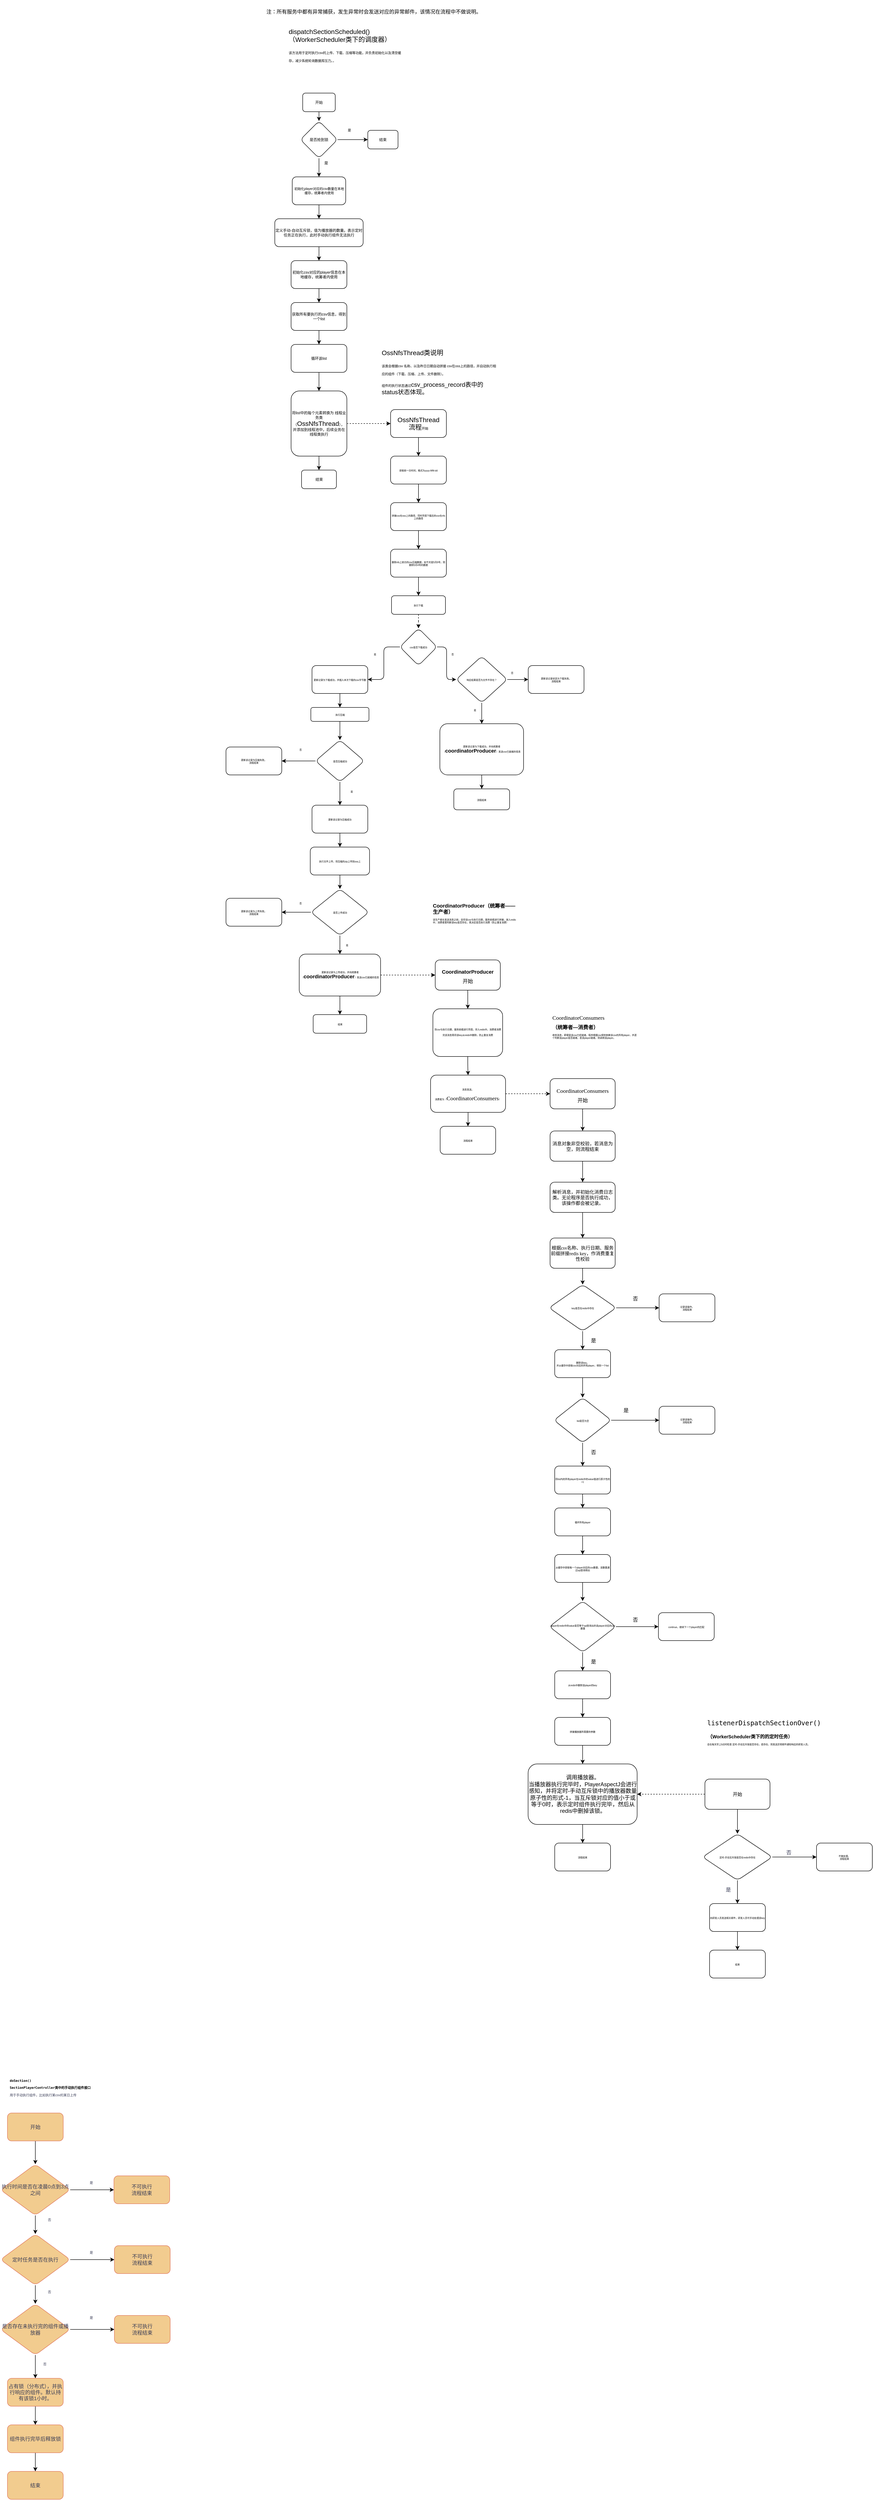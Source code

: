 <mxfile version="16.5.3" type="github">
  <diagram id="C5RBs43oDa-KdzZeNtuy" name="Page-1">
    <mxGraphModel dx="2027" dy="659" grid="1" gridSize="10" guides="1" tooltips="1" connect="1" arrows="1" fold="1" page="1" pageScale="1" pageWidth="827" pageHeight="1169" math="0" shadow="0">
      <root>
        <mxCell id="WIyWlLk6GJQsqaUBKTNV-0" />
        <mxCell id="WIyWlLk6GJQsqaUBKTNV-1" parent="WIyWlLk6GJQsqaUBKTNV-0" />
        <mxCell id="9ICDOCjzjDNLYAUlCZeT-4" value="" style="edgeStyle=orthogonalEdgeStyle;rounded=1;orthogonalLoop=1;jettySize=auto;html=1;fontSize=8;" edge="1" parent="WIyWlLk6GJQsqaUBKTNV-1" source="9ICDOCjzjDNLYAUlCZeT-0" target="9ICDOCjzjDNLYAUlCZeT-3">
          <mxGeometry relative="1" as="geometry" />
        </mxCell>
        <mxCell id="9ICDOCjzjDNLYAUlCZeT-0" value="开始" style="rounded=1;whiteSpace=wrap;html=1;fontSize=8;" vertex="1" parent="WIyWlLk6GJQsqaUBKTNV-1">
          <mxGeometry x="135" y="210" width="70" height="40" as="geometry" />
        </mxCell>
        <mxCell id="9ICDOCjzjDNLYAUlCZeT-9" value="" style="edgeStyle=orthogonalEdgeStyle;rounded=1;orthogonalLoop=1;jettySize=auto;html=1;fontSize=8;" edge="1" parent="WIyWlLk6GJQsqaUBKTNV-1" source="9ICDOCjzjDNLYAUlCZeT-3" target="9ICDOCjzjDNLYAUlCZeT-8">
          <mxGeometry relative="1" as="geometry" />
        </mxCell>
        <mxCell id="9ICDOCjzjDNLYAUlCZeT-17" value="" style="edgeStyle=orthogonalEdgeStyle;rounded=1;orthogonalLoop=1;jettySize=auto;html=1;fontSize=7;" edge="1" parent="WIyWlLk6GJQsqaUBKTNV-1" source="9ICDOCjzjDNLYAUlCZeT-3" target="9ICDOCjzjDNLYAUlCZeT-16">
          <mxGeometry relative="1" as="geometry" />
        </mxCell>
        <mxCell id="9ICDOCjzjDNLYAUlCZeT-3" value="是否抢到锁" style="rhombus;whiteSpace=wrap;html=1;rounded=1;fontSize=8;" vertex="1" parent="WIyWlLk6GJQsqaUBKTNV-1">
          <mxGeometry x="130" y="270" width="80" height="80" as="geometry" />
        </mxCell>
        <mxCell id="9ICDOCjzjDNLYAUlCZeT-12" value="" style="edgeStyle=orthogonalEdgeStyle;rounded=1;orthogonalLoop=1;jettySize=auto;html=1;fontSize=8;" edge="1" parent="WIyWlLk6GJQsqaUBKTNV-1" source="9ICDOCjzjDNLYAUlCZeT-8" target="9ICDOCjzjDNLYAUlCZeT-11">
          <mxGeometry relative="1" as="geometry" />
        </mxCell>
        <mxCell id="9ICDOCjzjDNLYAUlCZeT-8" value="初始化player对应的csv数量在本地缓存，统筹者内使用" style="whiteSpace=wrap;html=1;rounded=1;fontSize=7;" vertex="1" parent="WIyWlLk6GJQsqaUBKTNV-1">
          <mxGeometry x="112.5" y="390" width="115" height="60" as="geometry" />
        </mxCell>
        <mxCell id="9ICDOCjzjDNLYAUlCZeT-10" value="是" style="text;html=1;align=center;verticalAlign=middle;resizable=0;points=[];autosize=1;strokeColor=none;fillColor=none;fontSize=8;rounded=1;" vertex="1" parent="WIyWlLk6GJQsqaUBKTNV-1">
          <mxGeometry x="170" y="350" width="30" height="20" as="geometry" />
        </mxCell>
        <mxCell id="9ICDOCjzjDNLYAUlCZeT-14" value="" style="edgeStyle=orthogonalEdgeStyle;rounded=1;orthogonalLoop=1;jettySize=auto;html=1;fontSize=8;" edge="1" parent="WIyWlLk6GJQsqaUBKTNV-1" source="9ICDOCjzjDNLYAUlCZeT-11" target="9ICDOCjzjDNLYAUlCZeT-13">
          <mxGeometry relative="1" as="geometry" />
        </mxCell>
        <mxCell id="9ICDOCjzjDNLYAUlCZeT-11" value="定义手动-自动互斥锁，值为播放器的数量。表示定时任务正在执行，此时手动执行组件无法执行" style="whiteSpace=wrap;html=1;rounded=1;fontSize=8;" vertex="1" parent="WIyWlLk6GJQsqaUBKTNV-1">
          <mxGeometry x="75" y="480" width="190" height="60" as="geometry" />
        </mxCell>
        <mxCell id="9ICDOCjzjDNLYAUlCZeT-20" value="" style="edgeStyle=orthogonalEdgeStyle;rounded=1;orthogonalLoop=1;jettySize=auto;html=1;fontSize=7;" edge="1" parent="WIyWlLk6GJQsqaUBKTNV-1" source="9ICDOCjzjDNLYAUlCZeT-13" target="9ICDOCjzjDNLYAUlCZeT-19">
          <mxGeometry relative="1" as="geometry" />
        </mxCell>
        <mxCell id="9ICDOCjzjDNLYAUlCZeT-13" value="&lt;span style=&quot;font-size: 8px;&quot;&gt;初始化csv对应的player信息在本地缓存，统筹者内使用&lt;/span&gt;" style="whiteSpace=wrap;html=1;rounded=1;fontSize=8;" vertex="1" parent="WIyWlLk6GJQsqaUBKTNV-1">
          <mxGeometry x="110" y="570" width="120" height="60" as="geometry" />
        </mxCell>
        <mxCell id="9ICDOCjzjDNLYAUlCZeT-16" value="结束" style="whiteSpace=wrap;html=1;fontSize=8;rounded=1;" vertex="1" parent="WIyWlLk6GJQsqaUBKTNV-1">
          <mxGeometry x="275" y="290" width="65" height="40" as="geometry" />
        </mxCell>
        <mxCell id="9ICDOCjzjDNLYAUlCZeT-18" value="是" style="text;html=1;align=center;verticalAlign=middle;resizable=0;points=[];autosize=1;strokeColor=none;fillColor=none;fontSize=7;rounded=1;" vertex="1" parent="WIyWlLk6GJQsqaUBKTNV-1">
          <mxGeometry x="220" y="285" width="30" height="10" as="geometry" />
        </mxCell>
        <mxCell id="9ICDOCjzjDNLYAUlCZeT-23" value="" style="edgeStyle=orthogonalEdgeStyle;rounded=1;orthogonalLoop=1;jettySize=auto;html=1;fontSize=7;" edge="1" parent="WIyWlLk6GJQsqaUBKTNV-1" source="9ICDOCjzjDNLYAUlCZeT-19" target="9ICDOCjzjDNLYAUlCZeT-22">
          <mxGeometry relative="1" as="geometry" />
        </mxCell>
        <mxCell id="9ICDOCjzjDNLYAUlCZeT-19" value="获取所有要执行的csv信息，得到一个list" style="whiteSpace=wrap;html=1;fontSize=8;rounded=1;" vertex="1" parent="WIyWlLk6GJQsqaUBKTNV-1">
          <mxGeometry x="110" y="660" width="120" height="60" as="geometry" />
        </mxCell>
        <mxCell id="9ICDOCjzjDNLYAUlCZeT-29" value="" style="edgeStyle=orthogonalEdgeStyle;rounded=1;orthogonalLoop=1;jettySize=auto;html=1;fontSize=7;" edge="1" parent="WIyWlLk6GJQsqaUBKTNV-1" source="9ICDOCjzjDNLYAUlCZeT-22" target="9ICDOCjzjDNLYAUlCZeT-28">
          <mxGeometry relative="1" as="geometry" />
        </mxCell>
        <mxCell id="9ICDOCjzjDNLYAUlCZeT-22" value="循环该list" style="whiteSpace=wrap;html=1;fontSize=8;rounded=1;" vertex="1" parent="WIyWlLk6GJQsqaUBKTNV-1">
          <mxGeometry x="110" y="750" width="120" height="60" as="geometry" />
        </mxCell>
        <mxCell id="9ICDOCjzjDNLYAUlCZeT-31" value="" style="edgeStyle=orthogonalEdgeStyle;rounded=1;orthogonalLoop=1;jettySize=auto;html=1;fontSize=7;" edge="1" parent="WIyWlLk6GJQsqaUBKTNV-1" source="9ICDOCjzjDNLYAUlCZeT-28" target="9ICDOCjzjDNLYAUlCZeT-30">
          <mxGeometry relative="1" as="geometry" />
        </mxCell>
        <mxCell id="9ICDOCjzjDNLYAUlCZeT-35" style="edgeStyle=orthogonalEdgeStyle;rounded=1;orthogonalLoop=1;jettySize=auto;html=1;exitX=1;exitY=0.5;exitDx=0;exitDy=0;entryX=0;entryY=0.5;entryDx=0;entryDy=0;fontSize=7;dashed=1;" edge="1" parent="WIyWlLk6GJQsqaUBKTNV-1" source="9ICDOCjzjDNLYAUlCZeT-28" target="9ICDOCjzjDNLYAUlCZeT-34">
          <mxGeometry relative="1" as="geometry" />
        </mxCell>
        <mxCell id="9ICDOCjzjDNLYAUlCZeT-28" value="将list中的每个元素转换为 线程业务类（&lt;span style=&quot;background-color: rgb(255 , 255 , 255) ; font-size: 10.5pt&quot;&gt;OssNfsThread&lt;/span&gt;&lt;span&gt;），并添加到线程池中，后续业务在线程类执行&lt;/span&gt;" style="whiteSpace=wrap;html=1;fontSize=8;rounded=1;" vertex="1" parent="WIyWlLk6GJQsqaUBKTNV-1">
          <mxGeometry x="110" y="850" width="120" height="140" as="geometry" />
        </mxCell>
        <mxCell id="9ICDOCjzjDNLYAUlCZeT-30" value="结束" style="whiteSpace=wrap;html=1;fontSize=8;rounded=1;" vertex="1" parent="WIyWlLk6GJQsqaUBKTNV-1">
          <mxGeometry x="132.5" y="1020" width="75" height="40" as="geometry" />
        </mxCell>
        <mxCell id="9ICDOCjzjDNLYAUlCZeT-39" value="" style="edgeStyle=orthogonalEdgeStyle;rounded=1;orthogonalLoop=1;jettySize=auto;html=1;fontSize=13;fontColor=#000000;" edge="1" parent="WIyWlLk6GJQsqaUBKTNV-1" source="9ICDOCjzjDNLYAUlCZeT-34" target="9ICDOCjzjDNLYAUlCZeT-38">
          <mxGeometry relative="1" as="geometry" />
        </mxCell>
        <mxCell id="9ICDOCjzjDNLYAUlCZeT-34" value="&lt;span style=&quot;background-color: rgb(255 , 255 , 255) ; font-size: 10.5pt&quot;&gt;OssNfsThread&lt;br&gt;&lt;/span&gt;&lt;font face=&quot;宋体&quot;&gt;&lt;span style=&quot;font-size: 14px ; background-color: rgb(255 , 255 , 255)&quot;&gt;流程&lt;/span&gt;&lt;/font&gt;开始" style="rounded=1;whiteSpace=wrap;html=1;fontSize=7;" vertex="1" parent="WIyWlLk6GJQsqaUBKTNV-1">
          <mxGeometry x="324" y="890" width="120" height="60" as="geometry" />
        </mxCell>
        <mxCell id="9ICDOCjzjDNLYAUlCZeT-37" value="&lt;span style=&quot;font-size: 14px ; text-align: center ; background-color: rgb(255 , 255 , 255)&quot;&gt;OssNfsThread类说明&lt;/span&gt;&lt;h1&gt;&lt;span style=&quot;font-size: 7px ; font-weight: 400&quot;&gt;该类会根据csv 名称、以及昨日日期自动拼接 csv在oss上的路径，并自动执行相应的组件（下载、压缩、上传、文件删除）。&lt;/span&gt;&lt;/h1&gt;&lt;div&gt;组件的执行状态通过&lt;span style=&quot;background-color: rgb(255 , 255 , 255)&quot;&gt;&lt;font style=&quot;font-size: 13px&quot;&gt;csv_process_record表中的status状态体现。&lt;/font&gt;&lt;/span&gt;&lt;/div&gt;" style="text;html=1;strokeColor=none;fillColor=none;spacing=5;spacingTop=-20;whiteSpace=wrap;overflow=hidden;rounded=1;fontSize=7;" vertex="1" parent="WIyWlLk6GJQsqaUBKTNV-1">
          <mxGeometry x="300" y="770" width="260" height="170" as="geometry" />
        </mxCell>
        <mxCell id="9ICDOCjzjDNLYAUlCZeT-41" value="" style="edgeStyle=orthogonalEdgeStyle;rounded=1;orthogonalLoop=1;jettySize=auto;html=1;dashed=1;fontSize=5;fontColor=#000000;" edge="1" parent="WIyWlLk6GJQsqaUBKTNV-1" source="9ICDOCjzjDNLYAUlCZeT-38" target="9ICDOCjzjDNLYAUlCZeT-40">
          <mxGeometry relative="1" as="geometry" />
        </mxCell>
        <mxCell id="9ICDOCjzjDNLYAUlCZeT-96" value="" style="edgeStyle=orthogonalEdgeStyle;rounded=1;orthogonalLoop=1;jettySize=auto;html=1;fontSize=11;fontColor=#000000;" edge="1" parent="WIyWlLk6GJQsqaUBKTNV-1" source="9ICDOCjzjDNLYAUlCZeT-38" target="9ICDOCjzjDNLYAUlCZeT-40">
          <mxGeometry relative="1" as="geometry" />
        </mxCell>
        <mxCell id="9ICDOCjzjDNLYAUlCZeT-38" value="&lt;span style=&quot;font-size: 5px; background-color: rgb(255, 255, 255);&quot;&gt;获取前一日时间，格式为yyyy-MM-dd&lt;/span&gt;" style="rounded=1;whiteSpace=wrap;html=1;fontSize=5;" vertex="1" parent="WIyWlLk6GJQsqaUBKTNV-1">
          <mxGeometry x="324" y="990" width="120" height="60" as="geometry" />
        </mxCell>
        <mxCell id="9ICDOCjzjDNLYAUlCZeT-43" value="" style="edgeStyle=orthogonalEdgeStyle;rounded=1;orthogonalLoop=1;jettySize=auto;html=1;fontSize=5;fontColor=#000000;" edge="1" parent="WIyWlLk6GJQsqaUBKTNV-1" source="9ICDOCjzjDNLYAUlCZeT-40" target="9ICDOCjzjDNLYAUlCZeT-42">
          <mxGeometry relative="1" as="geometry" />
        </mxCell>
        <mxCell id="9ICDOCjzjDNLYAUlCZeT-40" value="&lt;span style=&quot;background-color: rgb(255 , 255 , 255)&quot;&gt;拼接csv在oss上的路径，同时凭借下载后的csv在nfs上的路径&lt;/span&gt;" style="rounded=1;whiteSpace=wrap;html=1;fontSize=5;" vertex="1" parent="WIyWlLk6GJQsqaUBKTNV-1">
          <mxGeometry x="324" y="1090" width="120" height="60" as="geometry" />
        </mxCell>
        <mxCell id="9ICDOCjzjDNLYAUlCZeT-45" value="" style="edgeStyle=orthogonalEdgeStyle;rounded=1;orthogonalLoop=1;jettySize=auto;html=1;fontSize=5;fontColor=#000000;" edge="1" parent="WIyWlLk6GJQsqaUBKTNV-1" source="9ICDOCjzjDNLYAUlCZeT-42" target="9ICDOCjzjDNLYAUlCZeT-44">
          <mxGeometry relative="1" as="geometry" />
        </mxCell>
        <mxCell id="9ICDOCjzjDNLYAUlCZeT-42" value="&lt;span style=&quot;background-color: rgb(255 , 255 , 255)&quot;&gt;删除nfs上前日的csv压缩数据，如今天是5月6号，则删除5月4号的数据&lt;/span&gt;" style="rounded=1;whiteSpace=wrap;html=1;fontSize=5;" vertex="1" parent="WIyWlLk6GJQsqaUBKTNV-1">
          <mxGeometry x="324" y="1190" width="120" height="60" as="geometry" />
        </mxCell>
        <mxCell id="9ICDOCjzjDNLYAUlCZeT-47" value="" style="edgeStyle=orthogonalEdgeStyle;rounded=1;orthogonalLoop=1;jettySize=auto;html=1;dashed=1;fontSize=5;fontColor=#000000;" edge="1" parent="WIyWlLk6GJQsqaUBKTNV-1" source="9ICDOCjzjDNLYAUlCZeT-44" target="9ICDOCjzjDNLYAUlCZeT-46">
          <mxGeometry relative="1" as="geometry" />
        </mxCell>
        <mxCell id="9ICDOCjzjDNLYAUlCZeT-44" value="&lt;span style=&quot;background-color: rgb(255 , 255 , 255)&quot;&gt;执行下载&lt;/span&gt;" style="rounded=1;whiteSpace=wrap;html=1;fontSize=5;" vertex="1" parent="WIyWlLk6GJQsqaUBKTNV-1">
          <mxGeometry x="326" y="1290" width="116" height="40" as="geometry" />
        </mxCell>
        <mxCell id="9ICDOCjzjDNLYAUlCZeT-55" value="" style="edgeStyle=orthogonalEdgeStyle;rounded=1;orthogonalLoop=1;jettySize=auto;html=1;fontSize=5;fontColor=#000000;" edge="1" parent="WIyWlLk6GJQsqaUBKTNV-1" source="9ICDOCjzjDNLYAUlCZeT-46" target="9ICDOCjzjDNLYAUlCZeT-54">
          <mxGeometry relative="1" as="geometry" />
        </mxCell>
        <mxCell id="9ICDOCjzjDNLYAUlCZeT-69" value="" style="edgeStyle=orthogonalEdgeStyle;rounded=1;orthogonalLoop=1;jettySize=auto;html=1;fontSize=5;fontColor=#000000;" edge="1" parent="WIyWlLk6GJQsqaUBKTNV-1" source="9ICDOCjzjDNLYAUlCZeT-46" target="9ICDOCjzjDNLYAUlCZeT-68">
          <mxGeometry relative="1" as="geometry" />
        </mxCell>
        <mxCell id="9ICDOCjzjDNLYAUlCZeT-46" value="csv是否下载成功" style="rhombus;whiteSpace=wrap;html=1;fontSize=5;rounded=1;" vertex="1" parent="WIyWlLk6GJQsqaUBKTNV-1">
          <mxGeometry x="344" y="1360" width="80" height="80" as="geometry" />
        </mxCell>
        <mxCell id="9ICDOCjzjDNLYAUlCZeT-61" value="" style="edgeStyle=orthogonalEdgeStyle;rounded=1;orthogonalLoop=1;jettySize=auto;html=1;fontSize=5;fontColor=#000000;" edge="1" parent="WIyWlLk6GJQsqaUBKTNV-1" source="9ICDOCjzjDNLYAUlCZeT-54" target="9ICDOCjzjDNLYAUlCZeT-60">
          <mxGeometry relative="1" as="geometry" />
        </mxCell>
        <mxCell id="9ICDOCjzjDNLYAUlCZeT-64" value="" style="edgeStyle=orthogonalEdgeStyle;rounded=1;orthogonalLoop=1;jettySize=auto;html=1;fontSize=5;fontColor=#000000;" edge="1" parent="WIyWlLk6GJQsqaUBKTNV-1" source="9ICDOCjzjDNLYAUlCZeT-54" target="9ICDOCjzjDNLYAUlCZeT-63">
          <mxGeometry relative="1" as="geometry" />
        </mxCell>
        <mxCell id="9ICDOCjzjDNLYAUlCZeT-54" value="响应结果是否为文件不存在？" style="rhombus;whiteSpace=wrap;html=1;fontSize=5;rounded=1;" vertex="1" parent="WIyWlLk6GJQsqaUBKTNV-1">
          <mxGeometry x="465" y="1420" width="110" height="100" as="geometry" />
        </mxCell>
        <mxCell id="9ICDOCjzjDNLYAUlCZeT-56" value="否" style="text;html=1;align=center;verticalAlign=middle;resizable=0;points=[];autosize=1;strokeColor=none;fillColor=none;fontSize=5;fontColor=#000000;rounded=1;" vertex="1" parent="WIyWlLk6GJQsqaUBKTNV-1">
          <mxGeometry x="442" y="1410" width="30" height="10" as="geometry" />
        </mxCell>
        <mxCell id="9ICDOCjzjDNLYAUlCZeT-59" value="否" style="text;html=1;align=center;verticalAlign=middle;resizable=0;points=[];autosize=1;strokeColor=none;fillColor=none;fontSize=5;fontColor=#000000;rounded=1;" vertex="1" parent="WIyWlLk6GJQsqaUBKTNV-1">
          <mxGeometry x="570" y="1450" width="30" height="10" as="geometry" />
        </mxCell>
        <mxCell id="9ICDOCjzjDNLYAUlCZeT-60" value="更新该记录状态为下载失败。&lt;br&gt;流程结束" style="whiteSpace=wrap;html=1;fontSize=5;rounded=1;" vertex="1" parent="WIyWlLk6GJQsqaUBKTNV-1">
          <mxGeometry x="620" y="1440" width="120" height="60" as="geometry" />
        </mxCell>
        <mxCell id="9ICDOCjzjDNLYAUlCZeT-67" value="" style="edgeStyle=orthogonalEdgeStyle;rounded=1;orthogonalLoop=1;jettySize=auto;html=1;fontSize=5;fontColor=#000000;" edge="1" parent="WIyWlLk6GJQsqaUBKTNV-1" source="9ICDOCjzjDNLYAUlCZeT-63" target="9ICDOCjzjDNLYAUlCZeT-66">
          <mxGeometry relative="1" as="geometry" />
        </mxCell>
        <mxCell id="9ICDOCjzjDNLYAUlCZeT-63" value="更新该记录为下载成功，并向统筹者（&lt;span style=&quot;font-weight: bold ; background-color: rgb(255 , 255 , 255)&quot;&gt;&lt;font style=&quot;font-size: 11px&quot;&gt;coordinatorProducer&lt;/font&gt;&lt;/span&gt;）发送csv已就绪的信息" style="whiteSpace=wrap;html=1;fontSize=5;rounded=1;" vertex="1" parent="WIyWlLk6GJQsqaUBKTNV-1">
          <mxGeometry x="430" y="1565" width="180" height="110" as="geometry" />
        </mxCell>
        <mxCell id="9ICDOCjzjDNLYAUlCZeT-65" value="是" style="text;html=1;align=center;verticalAlign=middle;resizable=0;points=[];autosize=1;strokeColor=none;fillColor=none;fontSize=5;fontColor=#000000;rounded=1;" vertex="1" parent="WIyWlLk6GJQsqaUBKTNV-1">
          <mxGeometry x="490" y="1530" width="30" height="10" as="geometry" />
        </mxCell>
        <mxCell id="9ICDOCjzjDNLYAUlCZeT-66" value="流程结束" style="whiteSpace=wrap;html=1;fontSize=5;rounded=1;" vertex="1" parent="WIyWlLk6GJQsqaUBKTNV-1">
          <mxGeometry x="460" y="1705" width="120" height="45" as="geometry" />
        </mxCell>
        <mxCell id="9ICDOCjzjDNLYAUlCZeT-72" value="" style="edgeStyle=orthogonalEdgeStyle;rounded=1;orthogonalLoop=1;jettySize=auto;html=1;fontSize=5;fontColor=#000000;" edge="1" parent="WIyWlLk6GJQsqaUBKTNV-1" source="9ICDOCjzjDNLYAUlCZeT-68" target="9ICDOCjzjDNLYAUlCZeT-71">
          <mxGeometry relative="1" as="geometry" />
        </mxCell>
        <mxCell id="9ICDOCjzjDNLYAUlCZeT-68" value="更新记录为下载成功，并插入本次下载的csv字节数" style="whiteSpace=wrap;html=1;fontSize=5;rounded=1;" vertex="1" parent="WIyWlLk6GJQsqaUBKTNV-1">
          <mxGeometry x="155" y="1440" width="120" height="60" as="geometry" />
        </mxCell>
        <mxCell id="9ICDOCjzjDNLYAUlCZeT-70" value="是" style="text;html=1;align=center;verticalAlign=middle;resizable=0;points=[];autosize=1;strokeColor=none;fillColor=none;fontSize=5;fontColor=#000000;rounded=1;" vertex="1" parent="WIyWlLk6GJQsqaUBKTNV-1">
          <mxGeometry x="275" y="1410" width="30" height="10" as="geometry" />
        </mxCell>
        <mxCell id="9ICDOCjzjDNLYAUlCZeT-74" value="" style="edgeStyle=orthogonalEdgeStyle;rounded=1;orthogonalLoop=1;jettySize=auto;html=1;fontSize=5;fontColor=#000000;" edge="1" parent="WIyWlLk6GJQsqaUBKTNV-1" source="9ICDOCjzjDNLYAUlCZeT-71" target="9ICDOCjzjDNLYAUlCZeT-73">
          <mxGeometry relative="1" as="geometry" />
        </mxCell>
        <mxCell id="9ICDOCjzjDNLYAUlCZeT-71" value="执行压缩" style="whiteSpace=wrap;html=1;fontSize=5;rounded=1;" vertex="1" parent="WIyWlLk6GJQsqaUBKTNV-1">
          <mxGeometry x="152.5" y="1530" width="125" height="30" as="geometry" />
        </mxCell>
        <mxCell id="9ICDOCjzjDNLYAUlCZeT-76" value="" style="edgeStyle=orthogonalEdgeStyle;rounded=1;orthogonalLoop=1;jettySize=auto;html=1;fontSize=5;fontColor=#000000;" edge="1" parent="WIyWlLk6GJQsqaUBKTNV-1" source="9ICDOCjzjDNLYAUlCZeT-73" target="9ICDOCjzjDNLYAUlCZeT-75">
          <mxGeometry relative="1" as="geometry" />
        </mxCell>
        <mxCell id="9ICDOCjzjDNLYAUlCZeT-79" value="" style="edgeStyle=orthogonalEdgeStyle;rounded=1;orthogonalLoop=1;jettySize=auto;html=1;fontSize=5;fontColor=#000000;" edge="1" parent="WIyWlLk6GJQsqaUBKTNV-1" source="9ICDOCjzjDNLYAUlCZeT-73" target="9ICDOCjzjDNLYAUlCZeT-78">
          <mxGeometry relative="1" as="geometry" />
        </mxCell>
        <mxCell id="9ICDOCjzjDNLYAUlCZeT-73" value="是否压缩成功" style="rhombus;whiteSpace=wrap;html=1;fontSize=5;rounded=1;" vertex="1" parent="WIyWlLk6GJQsqaUBKTNV-1">
          <mxGeometry x="162.5" y="1600" width="105" height="90" as="geometry" />
        </mxCell>
        <mxCell id="9ICDOCjzjDNLYAUlCZeT-75" value="更新该记录为压缩失败。&lt;br&gt;流程结束" style="whiteSpace=wrap;html=1;fontSize=5;rounded=1;" vertex="1" parent="WIyWlLk6GJQsqaUBKTNV-1">
          <mxGeometry x="-30" y="1615" width="120" height="60" as="geometry" />
        </mxCell>
        <mxCell id="9ICDOCjzjDNLYAUlCZeT-77" value="否" style="text;html=1;align=center;verticalAlign=middle;resizable=0;points=[];autosize=1;strokeColor=none;fillColor=none;fontSize=5;fontColor=#000000;rounded=1;" vertex="1" parent="WIyWlLk6GJQsqaUBKTNV-1">
          <mxGeometry x="115" y="1615" width="30" height="10" as="geometry" />
        </mxCell>
        <mxCell id="9ICDOCjzjDNLYAUlCZeT-82" value="" style="edgeStyle=orthogonalEdgeStyle;rounded=1;orthogonalLoop=1;jettySize=auto;html=1;fontSize=5;fontColor=#000000;" edge="1" parent="WIyWlLk6GJQsqaUBKTNV-1" source="9ICDOCjzjDNLYAUlCZeT-78" target="9ICDOCjzjDNLYAUlCZeT-81">
          <mxGeometry relative="1" as="geometry" />
        </mxCell>
        <mxCell id="9ICDOCjzjDNLYAUlCZeT-78" value="更新该记录为压缩成功" style="whiteSpace=wrap;html=1;fontSize=5;rounded=1;" vertex="1" parent="WIyWlLk6GJQsqaUBKTNV-1">
          <mxGeometry x="155" y="1740" width="120" height="60" as="geometry" />
        </mxCell>
        <mxCell id="9ICDOCjzjDNLYAUlCZeT-80" value="是" style="text;html=1;align=center;verticalAlign=middle;resizable=0;points=[];autosize=1;strokeColor=none;fillColor=none;fontSize=5;fontColor=#000000;rounded=1;" vertex="1" parent="WIyWlLk6GJQsqaUBKTNV-1">
          <mxGeometry x="225" y="1705" width="30" height="10" as="geometry" />
        </mxCell>
        <mxCell id="9ICDOCjzjDNLYAUlCZeT-84" value="" style="edgeStyle=orthogonalEdgeStyle;rounded=1;orthogonalLoop=1;jettySize=auto;html=1;fontSize=5;fontColor=#000000;" edge="1" parent="WIyWlLk6GJQsqaUBKTNV-1" source="9ICDOCjzjDNLYAUlCZeT-81" target="9ICDOCjzjDNLYAUlCZeT-83">
          <mxGeometry relative="1" as="geometry" />
        </mxCell>
        <mxCell id="9ICDOCjzjDNLYAUlCZeT-81" value="执行文件上传，将压缩的zip上传到oss上" style="whiteSpace=wrap;html=1;fontSize=5;rounded=1;" vertex="1" parent="WIyWlLk6GJQsqaUBKTNV-1">
          <mxGeometry x="151.25" y="1830" width="127.5" height="60" as="geometry" />
        </mxCell>
        <mxCell id="9ICDOCjzjDNLYAUlCZeT-86" value="" style="edgeStyle=orthogonalEdgeStyle;rounded=1;orthogonalLoop=1;jettySize=auto;html=1;fontSize=5;fontColor=#000000;" edge="1" parent="WIyWlLk6GJQsqaUBKTNV-1" source="9ICDOCjzjDNLYAUlCZeT-83" target="9ICDOCjzjDNLYAUlCZeT-85">
          <mxGeometry relative="1" as="geometry" />
        </mxCell>
        <mxCell id="9ICDOCjzjDNLYAUlCZeT-89" value="" style="edgeStyle=orthogonalEdgeStyle;rounded=1;orthogonalLoop=1;jettySize=auto;html=1;fontSize=5;fontColor=#000000;" edge="1" parent="WIyWlLk6GJQsqaUBKTNV-1" source="9ICDOCjzjDNLYAUlCZeT-83" target="9ICDOCjzjDNLYAUlCZeT-88">
          <mxGeometry relative="1" as="geometry" />
        </mxCell>
        <mxCell id="9ICDOCjzjDNLYAUlCZeT-83" value="是否上传成功" style="rhombus;whiteSpace=wrap;html=1;fontSize=5;rounded=1;" vertex="1" parent="WIyWlLk6GJQsqaUBKTNV-1">
          <mxGeometry x="152.5" y="1920" width="125" height="100" as="geometry" />
        </mxCell>
        <mxCell id="9ICDOCjzjDNLYAUlCZeT-85" value="更新该记录为上传失败。&lt;br&gt;流程结束" style="whiteSpace=wrap;html=1;fontSize=5;rounded=1;" vertex="1" parent="WIyWlLk6GJQsqaUBKTNV-1">
          <mxGeometry x="-30" y="1940" width="120" height="60" as="geometry" />
        </mxCell>
        <mxCell id="9ICDOCjzjDNLYAUlCZeT-87" value="否&lt;br&gt;" style="text;html=1;align=center;verticalAlign=middle;resizable=0;points=[];autosize=1;strokeColor=none;fillColor=none;fontSize=5;fontColor=#000000;rounded=1;" vertex="1" parent="WIyWlLk6GJQsqaUBKTNV-1">
          <mxGeometry x="115" y="1945" width="30" height="10" as="geometry" />
        </mxCell>
        <mxCell id="9ICDOCjzjDNLYAUlCZeT-92" value="" style="edgeStyle=orthogonalEdgeStyle;rounded=1;orthogonalLoop=1;jettySize=auto;html=1;fontSize=5;fontColor=#000000;" edge="1" parent="WIyWlLk6GJQsqaUBKTNV-1" source="9ICDOCjzjDNLYAUlCZeT-88" target="9ICDOCjzjDNLYAUlCZeT-91">
          <mxGeometry relative="1" as="geometry" />
        </mxCell>
        <mxCell id="9ICDOCjzjDNLYAUlCZeT-95" style="edgeStyle=orthogonalEdgeStyle;rounded=1;orthogonalLoop=1;jettySize=auto;html=1;exitX=1;exitY=0.5;exitDx=0;exitDy=0;dashed=1;fontSize=11;fontColor=#000000;" edge="1" parent="WIyWlLk6GJQsqaUBKTNV-1" source="9ICDOCjzjDNLYAUlCZeT-88" target="9ICDOCjzjDNLYAUlCZeT-93">
          <mxGeometry relative="1" as="geometry" />
        </mxCell>
        <mxCell id="9ICDOCjzjDNLYAUlCZeT-88" value="更新该记录为上传成功，并向统筹者（&lt;span style=&quot;font-weight: bold ; background-color: rgb(255 , 255 , 255)&quot;&gt;&lt;font style=&quot;font-size: 11px&quot;&gt;coordinatorProducer&lt;/font&gt;&lt;/span&gt;&lt;span&gt;）发送csv已就绪的信息&lt;/span&gt;" style="whiteSpace=wrap;html=1;fontSize=5;rounded=1;" vertex="1" parent="WIyWlLk6GJQsqaUBKTNV-1">
          <mxGeometry x="127.5" y="2060" width="175" height="90" as="geometry" />
        </mxCell>
        <mxCell id="9ICDOCjzjDNLYAUlCZeT-90" value="是" style="text;html=1;align=center;verticalAlign=middle;resizable=0;points=[];autosize=1;strokeColor=none;fillColor=none;fontSize=5;fontColor=#000000;rounded=1;" vertex="1" parent="WIyWlLk6GJQsqaUBKTNV-1">
          <mxGeometry x="215" y="2035" width="30" height="10" as="geometry" />
        </mxCell>
        <mxCell id="9ICDOCjzjDNLYAUlCZeT-91" value="结束" style="whiteSpace=wrap;html=1;fontSize=5;rounded=1;" vertex="1" parent="WIyWlLk6GJQsqaUBKTNV-1">
          <mxGeometry x="157.5" y="2190" width="115" height="40" as="geometry" />
        </mxCell>
        <mxCell id="9ICDOCjzjDNLYAUlCZeT-98" value="" style="edgeStyle=orthogonalEdgeStyle;rounded=1;orthogonalLoop=1;jettySize=auto;html=1;fontSize=11;fontColor=#000000;" edge="1" parent="WIyWlLk6GJQsqaUBKTNV-1" source="9ICDOCjzjDNLYAUlCZeT-93" target="9ICDOCjzjDNLYAUlCZeT-97">
          <mxGeometry relative="1" as="geometry" />
        </mxCell>
        <mxCell id="9ICDOCjzjDNLYAUlCZeT-93" value="&lt;h1 style=&quot;text-align: left&quot;&gt;&lt;span style=&quot;font-size: 5px ; text-align: center ; background-color: rgb(255 , 255 , 255)&quot;&gt;&lt;font style=&quot;font-size: 11px&quot;&gt;CoordinatorProducer&lt;/font&gt;&lt;/span&gt;&lt;/h1&gt;&lt;div&gt;&lt;span style=&quot;font-size: 5px ; text-align: center ; background-color: rgb(255 , 255 , 255)&quot;&gt;&lt;font style=&quot;font-size: 11px&quot;&gt;开始&lt;/font&gt;&lt;/span&gt;&lt;/div&gt;" style="rounded=1;whiteSpace=wrap;html=1;fontSize=5;fontColor=#000000;" vertex="1" parent="WIyWlLk6GJQsqaUBKTNV-1">
          <mxGeometry x="420" y="2072.5" width="140" height="65" as="geometry" />
        </mxCell>
        <mxCell id="9ICDOCjzjDNLYAUlCZeT-94" value="&lt;h1&gt;&lt;span style=&quot;font-size: 5px ; text-align: center ; background-color: rgb(255 , 255 , 255)&quot;&gt;&lt;font style=&quot;font-size: 11px&quot;&gt;CoordinatorProducer（统筹者——生产者）&lt;/font&gt;&lt;/span&gt;&lt;br&gt;&lt;/h1&gt;&lt;p&gt;该生产者在发送消息之前，会将该csv与执行日期，服务前缀进行拼接，放入redis中，消费者需判断该key是否存在，再决定是否执行消费（防止重复消费）&lt;/p&gt;" style="text;html=1;strokeColor=none;fillColor=none;spacing=5;spacingTop=-20;whiteSpace=wrap;overflow=hidden;rounded=1;fontSize=5;fontColor=#000000;" vertex="1" parent="WIyWlLk6GJQsqaUBKTNV-1">
          <mxGeometry x="410" y="1952.5" width="190" height="120" as="geometry" />
        </mxCell>
        <mxCell id="9ICDOCjzjDNLYAUlCZeT-100" value="" style="edgeStyle=orthogonalEdgeStyle;rounded=1;orthogonalLoop=1;jettySize=auto;html=1;fontSize=11;fontColor=#000000;" edge="1" parent="WIyWlLk6GJQsqaUBKTNV-1" source="9ICDOCjzjDNLYAUlCZeT-97" target="9ICDOCjzjDNLYAUlCZeT-99">
          <mxGeometry relative="1" as="geometry" />
        </mxCell>
        <mxCell id="9ICDOCjzjDNLYAUlCZeT-97" value="&lt;h1 style=&quot;text-align: center&quot;&gt;&lt;span style=&quot;font-size: 5px ; font-weight: 400&quot;&gt;将csv与执行日期、服务前缀进行凭借，存入redis中。消费者消费完该消息再将该key从reids中删除，防止重复消费&lt;/span&gt;&lt;/h1&gt;&lt;div&gt;&lt;span style=&quot;font-size: 5px ; font-weight: 400&quot;&gt;&lt;br&gt;&lt;/span&gt;&lt;/div&gt;" style="rounded=1;whiteSpace=wrap;html=1;fontSize=5;fontColor=#000000;fontStyle=0" vertex="1" parent="WIyWlLk6GJQsqaUBKTNV-1">
          <mxGeometry x="415" y="2177.5" width="150" height="102.5" as="geometry" />
        </mxCell>
        <mxCell id="9ICDOCjzjDNLYAUlCZeT-102" value="" style="edgeStyle=orthogonalEdgeStyle;rounded=1;orthogonalLoop=1;jettySize=auto;html=1;fontSize=11;fontColor=#000000;" edge="1" parent="WIyWlLk6GJQsqaUBKTNV-1" source="9ICDOCjzjDNLYAUlCZeT-99" target="9ICDOCjzjDNLYAUlCZeT-101">
          <mxGeometry relative="1" as="geometry" />
        </mxCell>
        <mxCell id="9ICDOCjzjDNLYAUlCZeT-105" style="edgeStyle=orthogonalEdgeStyle;rounded=1;orthogonalLoop=1;jettySize=auto;html=1;exitX=1;exitY=0.5;exitDx=0;exitDy=0;fontSize=11;fontColor=#000000;dashed=1;" edge="1" parent="WIyWlLk6GJQsqaUBKTNV-1" source="9ICDOCjzjDNLYAUlCZeT-99" target="9ICDOCjzjDNLYAUlCZeT-103">
          <mxGeometry relative="1" as="geometry" />
        </mxCell>
        <mxCell id="9ICDOCjzjDNLYAUlCZeT-99" value="&lt;h1 style=&quot;text-align: center&quot;&gt;&lt;span style=&quot;font-size: 5px ; font-weight: 400&quot;&gt;消息发送。&lt;/span&gt;&lt;/h1&gt;&lt;div&gt;&lt;span style=&quot;font-size: 5px ; font-weight: 400&quot;&gt;消费者为（&lt;/span&gt;&lt;span style=&quot;background-color: rgb(255 , 255 , 255) ; font-family: &amp;#34;microsoft yahei ui&amp;#34; ; font-size: 9pt&quot;&gt;CoordinatorConsumers&lt;/span&gt;&lt;span&gt;）&lt;/span&gt;&lt;/div&gt;&lt;div&gt;&lt;span style=&quot;font-size: 5px ; font-weight: 400&quot;&gt;&lt;br&gt;&lt;/span&gt;&lt;/div&gt;" style="rounded=1;whiteSpace=wrap;html=1;fontSize=5;fontColor=#000000;fontStyle=0" vertex="1" parent="WIyWlLk6GJQsqaUBKTNV-1">
          <mxGeometry x="410" y="2320" width="161.25" height="80" as="geometry" />
        </mxCell>
        <mxCell id="9ICDOCjzjDNLYAUlCZeT-101" value="流程结束" style="whiteSpace=wrap;html=1;fontSize=5;fontColor=#000000;rounded=1;fontStyle=0;" vertex="1" parent="WIyWlLk6GJQsqaUBKTNV-1">
          <mxGeometry x="430.63" y="2430" width="119.38" height="60" as="geometry" />
        </mxCell>
        <mxCell id="9ICDOCjzjDNLYAUlCZeT-108" value="" style="edgeStyle=orthogonalEdgeStyle;rounded=1;orthogonalLoop=1;jettySize=auto;html=1;fontSize=11;fontColor=#000000;" edge="1" parent="WIyWlLk6GJQsqaUBKTNV-1" source="9ICDOCjzjDNLYAUlCZeT-103" target="9ICDOCjzjDNLYAUlCZeT-107">
          <mxGeometry relative="1" as="geometry" />
        </mxCell>
        <mxCell id="9ICDOCjzjDNLYAUlCZeT-103" value="&lt;h1 style=&quot;text-align: left&quot;&gt;&lt;span style=&quot;font-family: &amp;#34;microsoft yahei ui&amp;#34; ; font-size: 12px ; font-weight: 400 ; text-align: center ; background-color: rgb(255 , 255 , 255)&quot;&gt;CoordinatorConsumers&lt;/span&gt;&lt;br&gt;&lt;/h1&gt;&lt;div&gt;&lt;span style=&quot;font-size: 5px ; text-align: center ; background-color: rgb(255 , 255 , 255)&quot;&gt;&lt;font style=&quot;font-size: 11px&quot;&gt;开始&lt;/font&gt;&lt;/span&gt;&lt;/div&gt;" style="rounded=1;whiteSpace=wrap;html=1;fontSize=5;fontColor=#000000;" vertex="1" parent="WIyWlLk6GJQsqaUBKTNV-1">
          <mxGeometry x="667" y="2327.5" width="140" height="65" as="geometry" />
        </mxCell>
        <mxCell id="9ICDOCjzjDNLYAUlCZeT-104" value="&lt;span style=&quot;font-family: &amp;#34;microsoft yahei ui&amp;#34; ; font-size: 12px ; text-align: center ; background-color: rgb(255 , 255 , 255)&quot;&gt;CoordinatorConsumers&lt;/span&gt;&lt;h1&gt;&lt;span style=&quot;font-size: 5px ; text-align: center ; background-color: rgb(255 , 255 , 255)&quot;&gt;&lt;font style=&quot;font-size: 11px&quot;&gt;（统筹者—消费者）&lt;/font&gt;&lt;/span&gt;&lt;br&gt;&lt;/h1&gt;&lt;p&gt;收到消息，即便是该csv已经就绪，程序根据csv得到依赖该csv的所有player，并逐个判断该player是否就绪，若该player就绪，则调用该player。&lt;/p&gt;" style="text;html=1;strokeColor=none;fillColor=none;spacing=5;spacingTop=-20;whiteSpace=wrap;overflow=hidden;rounded=1;fontSize=5;fontColor=#000000;" vertex="1" parent="WIyWlLk6GJQsqaUBKTNV-1">
          <mxGeometry x="667" y="2200" width="190" height="120" as="geometry" />
        </mxCell>
        <mxCell id="9ICDOCjzjDNLYAUlCZeT-106" value="注：所有服务中都有异常捕获，发生异常时会发送对应的异常邮件，该情况在流程中不做说明。" style="text;html=1;strokeColor=none;fillColor=none;align=center;verticalAlign=middle;whiteSpace=wrap;rounded=1;fontSize=11;fontColor=#000000;" vertex="1" parent="WIyWlLk6GJQsqaUBKTNV-1">
          <mxGeometry x="37.5" y="10" width="500" height="50" as="geometry" />
        </mxCell>
        <mxCell id="9ICDOCjzjDNLYAUlCZeT-110" value="" style="edgeStyle=orthogonalEdgeStyle;rounded=1;orthogonalLoop=1;jettySize=auto;html=1;fontSize=11;fontColor=#000000;" edge="1" parent="WIyWlLk6GJQsqaUBKTNV-1" source="9ICDOCjzjDNLYAUlCZeT-107" target="9ICDOCjzjDNLYAUlCZeT-109">
          <mxGeometry relative="1" as="geometry" />
        </mxCell>
        <mxCell id="9ICDOCjzjDNLYAUlCZeT-107" value="&lt;h1 style=&quot;text-align: center&quot;&gt;&lt;font face=&quot;microsoft yahei ui&quot;&gt;&lt;span style=&quot;font-weight: 400 ; background-color: rgb(255 , 255 , 255)&quot;&gt;消息对象非空校验，若消息为空，则流程结束&lt;/span&gt;&lt;/font&gt;&lt;/h1&gt;" style="rounded=1;whiteSpace=wrap;html=1;fontSize=5;fontColor=#000000;" vertex="1" parent="WIyWlLk6GJQsqaUBKTNV-1">
          <mxGeometry x="667" y="2440" width="140" height="65" as="geometry" />
        </mxCell>
        <mxCell id="9ICDOCjzjDNLYAUlCZeT-114" value="" style="edgeStyle=orthogonalEdgeStyle;rounded=1;orthogonalLoop=1;jettySize=auto;html=1;fontSize=11;fontColor=#000000;" edge="1" parent="WIyWlLk6GJQsqaUBKTNV-1" source="9ICDOCjzjDNLYAUlCZeT-109" target="9ICDOCjzjDNLYAUlCZeT-113">
          <mxGeometry relative="1" as="geometry" />
        </mxCell>
        <mxCell id="9ICDOCjzjDNLYAUlCZeT-109" value="&lt;h1 style=&quot;text-align: center&quot;&gt;&lt;font face=&quot;microsoft yahei ui&quot;&gt;&lt;span style=&quot;font-weight: 400 ; background-color: rgb(255 , 255 , 255)&quot;&gt;解析消息，并初始化消费日志类。无论程序是否执行成功，该操作都会被记录。&lt;/span&gt;&lt;/font&gt;&lt;/h1&gt;" style="rounded=1;whiteSpace=wrap;html=1;fontSize=5;fontColor=#000000;" vertex="1" parent="WIyWlLk6GJQsqaUBKTNV-1">
          <mxGeometry x="667" y="2550" width="140" height="65" as="geometry" />
        </mxCell>
        <mxCell id="9ICDOCjzjDNLYAUlCZeT-116" value="" style="edgeStyle=orthogonalEdgeStyle;rounded=1;orthogonalLoop=1;jettySize=auto;html=1;fontSize=11;fontColor=#000000;" edge="1" parent="WIyWlLk6GJQsqaUBKTNV-1" source="9ICDOCjzjDNLYAUlCZeT-113" target="9ICDOCjzjDNLYAUlCZeT-115">
          <mxGeometry relative="1" as="geometry" />
        </mxCell>
        <mxCell id="9ICDOCjzjDNLYAUlCZeT-113" value="&lt;h1 style=&quot;text-align: center&quot;&gt;&lt;font face=&quot;microsoft yahei ui&quot;&gt;&lt;span style=&quot;font-weight: 400 ; background-color: rgb(255 , 255 , 255)&quot;&gt;根据csv名称、执行日期、服务前缀拼接redis key，作消费重复性校验&lt;/span&gt;&lt;/font&gt;&lt;/h1&gt;" style="rounded=1;whiteSpace=wrap;html=1;fontSize=5;fontColor=#000000;" vertex="1" parent="WIyWlLk6GJQsqaUBKTNV-1">
          <mxGeometry x="667" y="2670" width="140" height="65" as="geometry" />
        </mxCell>
        <mxCell id="9ICDOCjzjDNLYAUlCZeT-118" value="" style="edgeStyle=orthogonalEdgeStyle;rounded=1;orthogonalLoop=1;jettySize=auto;html=1;fontSize=11;fontColor=#000000;" edge="1" parent="WIyWlLk6GJQsqaUBKTNV-1" source="9ICDOCjzjDNLYAUlCZeT-115" target="9ICDOCjzjDNLYAUlCZeT-117">
          <mxGeometry relative="1" as="geometry" />
        </mxCell>
        <mxCell id="9ICDOCjzjDNLYAUlCZeT-121" value="" style="edgeStyle=orthogonalEdgeStyle;rounded=1;orthogonalLoop=1;jettySize=auto;html=1;fontSize=11;fontColor=#000000;" edge="1" parent="WIyWlLk6GJQsqaUBKTNV-1" source="9ICDOCjzjDNLYAUlCZeT-115" target="9ICDOCjzjDNLYAUlCZeT-120">
          <mxGeometry relative="1" as="geometry" />
        </mxCell>
        <mxCell id="9ICDOCjzjDNLYAUlCZeT-115" value="key是否在redis中存在" style="rhombus;whiteSpace=wrap;html=1;fontSize=5;fontColor=#000000;rounded=1;" vertex="1" parent="WIyWlLk6GJQsqaUBKTNV-1">
          <mxGeometry x="664.75" y="2770" width="144.5" height="100" as="geometry" />
        </mxCell>
        <mxCell id="9ICDOCjzjDNLYAUlCZeT-117" value="记录该操作。&lt;br&gt;流程结束" style="whiteSpace=wrap;html=1;fontSize=5;fontColor=#000000;rounded=1;" vertex="1" parent="WIyWlLk6GJQsqaUBKTNV-1">
          <mxGeometry x="901.5" y="2790" width="120" height="60" as="geometry" />
        </mxCell>
        <mxCell id="9ICDOCjzjDNLYAUlCZeT-119" value="否" style="text;html=1;align=center;verticalAlign=middle;resizable=0;points=[];autosize=1;strokeColor=none;fillColor=none;fontSize=11;fontColor=#000000;rounded=1;" vertex="1" parent="WIyWlLk6GJQsqaUBKTNV-1">
          <mxGeometry x="835" y="2790" width="30" height="20" as="geometry" />
        </mxCell>
        <mxCell id="9ICDOCjzjDNLYAUlCZeT-124" value="" style="edgeStyle=orthogonalEdgeStyle;rounded=1;orthogonalLoop=1;jettySize=auto;html=1;fontSize=11;fontColor=#000000;" edge="1" parent="WIyWlLk6GJQsqaUBKTNV-1" source="9ICDOCjzjDNLYAUlCZeT-120" target="9ICDOCjzjDNLYAUlCZeT-123">
          <mxGeometry relative="1" as="geometry" />
        </mxCell>
        <mxCell id="9ICDOCjzjDNLYAUlCZeT-120" value="删除该key。&lt;br&gt;并从缓存中获取csv对应的所有player，得到一个list" style="whiteSpace=wrap;html=1;fontSize=5;fontColor=#000000;rounded=1;" vertex="1" parent="WIyWlLk6GJQsqaUBKTNV-1">
          <mxGeometry x="677" y="2910" width="120" height="60" as="geometry" />
        </mxCell>
        <mxCell id="9ICDOCjzjDNLYAUlCZeT-122" value="是" style="text;html=1;align=center;verticalAlign=middle;resizable=0;points=[];autosize=1;strokeColor=none;fillColor=none;fontSize=11;fontColor=#000000;rounded=1;" vertex="1" parent="WIyWlLk6GJQsqaUBKTNV-1">
          <mxGeometry x="745" y="2880" width="30" height="20" as="geometry" />
        </mxCell>
        <mxCell id="9ICDOCjzjDNLYAUlCZeT-126" value="" style="edgeStyle=orthogonalEdgeStyle;rounded=1;orthogonalLoop=1;jettySize=auto;html=1;fontSize=11;fontColor=#000000;" edge="1" parent="WIyWlLk6GJQsqaUBKTNV-1" source="9ICDOCjzjDNLYAUlCZeT-123" target="9ICDOCjzjDNLYAUlCZeT-125">
          <mxGeometry relative="1" as="geometry" />
        </mxCell>
        <mxCell id="9ICDOCjzjDNLYAUlCZeT-129" value="" style="edgeStyle=orthogonalEdgeStyle;rounded=1;orthogonalLoop=1;jettySize=auto;html=1;fontSize=11;fontColor=#000000;" edge="1" parent="WIyWlLk6GJQsqaUBKTNV-1" source="9ICDOCjzjDNLYAUlCZeT-123" target="9ICDOCjzjDNLYAUlCZeT-128">
          <mxGeometry relative="1" as="geometry" />
        </mxCell>
        <mxCell id="9ICDOCjzjDNLYAUlCZeT-123" value="list是否为空" style="rhombus;whiteSpace=wrap;html=1;fontSize=5;fontColor=#000000;rounded=1;" vertex="1" parent="WIyWlLk6GJQsqaUBKTNV-1">
          <mxGeometry x="675.5" y="3013" width="123" height="97" as="geometry" />
        </mxCell>
        <mxCell id="9ICDOCjzjDNLYAUlCZeT-125" value="记录该操作。&lt;br&gt;流程结束" style="whiteSpace=wrap;html=1;fontSize=5;fontColor=#000000;rounded=1;" vertex="1" parent="WIyWlLk6GJQsqaUBKTNV-1">
          <mxGeometry x="901.5" y="3031.5" width="120" height="60" as="geometry" />
        </mxCell>
        <mxCell id="9ICDOCjzjDNLYAUlCZeT-127" value="是" style="text;html=1;align=center;verticalAlign=middle;resizable=0;points=[];autosize=1;strokeColor=none;fillColor=none;fontSize=11;fontColor=#000000;rounded=1;" vertex="1" parent="WIyWlLk6GJQsqaUBKTNV-1">
          <mxGeometry x="815" y="3030" width="30" height="20" as="geometry" />
        </mxCell>
        <mxCell id="9ICDOCjzjDNLYAUlCZeT-132" value="" style="edgeStyle=orthogonalEdgeStyle;rounded=1;orthogonalLoop=1;jettySize=auto;html=1;fontSize=11;fontColor=#000000;" edge="1" parent="WIyWlLk6GJQsqaUBKTNV-1" source="9ICDOCjzjDNLYAUlCZeT-128" target="9ICDOCjzjDNLYAUlCZeT-131">
          <mxGeometry relative="1" as="geometry" />
        </mxCell>
        <mxCell id="9ICDOCjzjDNLYAUlCZeT-128" value="将list内的所有player在redis中的value值进行原子性的+1" style="whiteSpace=wrap;html=1;fontSize=5;fontColor=#000000;rounded=1;" vertex="1" parent="WIyWlLk6GJQsqaUBKTNV-1">
          <mxGeometry x="677" y="3160" width="120" height="60" as="geometry" />
        </mxCell>
        <mxCell id="9ICDOCjzjDNLYAUlCZeT-130" value="否" style="text;html=1;align=center;verticalAlign=middle;resizable=0;points=[];autosize=1;strokeColor=none;fillColor=none;fontSize=11;fontColor=#000000;rounded=1;" vertex="1" parent="WIyWlLk6GJQsqaUBKTNV-1">
          <mxGeometry x="745" y="3120" width="30" height="20" as="geometry" />
        </mxCell>
        <mxCell id="9ICDOCjzjDNLYAUlCZeT-136" value="" style="edgeStyle=orthogonalEdgeStyle;rounded=1;orthogonalLoop=1;jettySize=auto;html=1;fontSize=11;fontColor=#000000;" edge="1" parent="WIyWlLk6GJQsqaUBKTNV-1" source="9ICDOCjzjDNLYAUlCZeT-131" target="9ICDOCjzjDNLYAUlCZeT-135">
          <mxGeometry relative="1" as="geometry" />
        </mxCell>
        <mxCell id="9ICDOCjzjDNLYAUlCZeT-131" value="循环所有player" style="whiteSpace=wrap;html=1;fontSize=5;fontColor=#000000;rounded=1;" vertex="1" parent="WIyWlLk6GJQsqaUBKTNV-1">
          <mxGeometry x="677" y="3250" width="120" height="60" as="geometry" />
        </mxCell>
        <mxCell id="9ICDOCjzjDNLYAUlCZeT-138" value="" style="edgeStyle=orthogonalEdgeStyle;rounded=1;orthogonalLoop=1;jettySize=auto;html=1;fontSize=11;fontColor=#000000;" edge="1" parent="WIyWlLk6GJQsqaUBKTNV-1" source="9ICDOCjzjDNLYAUlCZeT-135" target="9ICDOCjzjDNLYAUlCZeT-137">
          <mxGeometry relative="1" as="geometry" />
        </mxCell>
        <mxCell id="9ICDOCjzjDNLYAUlCZeT-135" value="从缓存中获取每一个player对应的csv数量，该数量通过sql查询得出" style="whiteSpace=wrap;html=1;fontSize=5;fontColor=#000000;rounded=1;" vertex="1" parent="WIyWlLk6GJQsqaUBKTNV-1">
          <mxGeometry x="677" y="3350" width="120" height="60" as="geometry" />
        </mxCell>
        <mxCell id="9ICDOCjzjDNLYAUlCZeT-140" value="" style="edgeStyle=orthogonalEdgeStyle;rounded=1;orthogonalLoop=1;jettySize=auto;html=1;fontSize=11;fontColor=#000000;" edge="1" parent="WIyWlLk6GJQsqaUBKTNV-1" source="9ICDOCjzjDNLYAUlCZeT-137" target="9ICDOCjzjDNLYAUlCZeT-139">
          <mxGeometry relative="1" as="geometry" />
        </mxCell>
        <mxCell id="9ICDOCjzjDNLYAUlCZeT-143" value="" style="edgeStyle=orthogonalEdgeStyle;rounded=1;orthogonalLoop=1;jettySize=auto;html=1;fontSize=11;fontColor=#000000;" edge="1" parent="WIyWlLk6GJQsqaUBKTNV-1" source="9ICDOCjzjDNLYAUlCZeT-137" target="9ICDOCjzjDNLYAUlCZeT-142">
          <mxGeometry relative="1" as="geometry" />
        </mxCell>
        <mxCell id="9ICDOCjzjDNLYAUlCZeT-137" value="player在redis中的value是否等于sql查询出的该player对应的csv数量" style="rhombus;whiteSpace=wrap;html=1;fontSize=5;fontColor=#000000;rounded=1;" vertex="1" parent="WIyWlLk6GJQsqaUBKTNV-1">
          <mxGeometry x="665.5" y="3450" width="143" height="110" as="geometry" />
        </mxCell>
        <mxCell id="9ICDOCjzjDNLYAUlCZeT-139" value="continue，继续下一个player的匹配" style="whiteSpace=wrap;html=1;fontSize=5;fontColor=#000000;rounded=1;" vertex="1" parent="WIyWlLk6GJQsqaUBKTNV-1">
          <mxGeometry x="900" y="3475" width="120" height="60" as="geometry" />
        </mxCell>
        <mxCell id="9ICDOCjzjDNLYAUlCZeT-141" value="否" style="text;html=1;align=center;verticalAlign=middle;resizable=0;points=[];autosize=1;strokeColor=none;fillColor=none;fontSize=11;fontColor=#000000;rounded=1;" vertex="1" parent="WIyWlLk6GJQsqaUBKTNV-1">
          <mxGeometry x="835" y="3480" width="30" height="20" as="geometry" />
        </mxCell>
        <mxCell id="9ICDOCjzjDNLYAUlCZeT-146" value="" style="edgeStyle=orthogonalEdgeStyle;rounded=1;orthogonalLoop=1;jettySize=auto;html=1;fontSize=11;fontColor=#000000;" edge="1" parent="WIyWlLk6GJQsqaUBKTNV-1" source="9ICDOCjzjDNLYAUlCZeT-142" target="9ICDOCjzjDNLYAUlCZeT-145">
          <mxGeometry relative="1" as="geometry" />
        </mxCell>
        <mxCell id="9ICDOCjzjDNLYAUlCZeT-142" value="从redis中删除该player的key" style="whiteSpace=wrap;html=1;fontSize=5;fontColor=#000000;rounded=1;" vertex="1" parent="WIyWlLk6GJQsqaUBKTNV-1">
          <mxGeometry x="677" y="3600" width="120" height="60" as="geometry" />
        </mxCell>
        <mxCell id="9ICDOCjzjDNLYAUlCZeT-144" value="是" style="text;html=1;align=center;verticalAlign=middle;resizable=0;points=[];autosize=1;strokeColor=none;fillColor=none;fontSize=11;fontColor=#000000;rounded=1;" vertex="1" parent="WIyWlLk6GJQsqaUBKTNV-1">
          <mxGeometry x="745" y="3570" width="30" height="20" as="geometry" />
        </mxCell>
        <mxCell id="9ICDOCjzjDNLYAUlCZeT-148" value="" style="edgeStyle=orthogonalEdgeStyle;rounded=1;orthogonalLoop=1;jettySize=auto;html=1;fontSize=11;fontColor=#000000;" edge="1" parent="WIyWlLk6GJQsqaUBKTNV-1" source="9ICDOCjzjDNLYAUlCZeT-145" target="9ICDOCjzjDNLYAUlCZeT-147">
          <mxGeometry relative="1" as="geometry" />
        </mxCell>
        <mxCell id="9ICDOCjzjDNLYAUlCZeT-145" value="拼接播放器所需要的参数" style="whiteSpace=wrap;html=1;fontSize=5;fontColor=#000000;rounded=1;" vertex="1" parent="WIyWlLk6GJQsqaUBKTNV-1">
          <mxGeometry x="677" y="3700" width="120" height="60" as="geometry" />
        </mxCell>
        <mxCell id="9ICDOCjzjDNLYAUlCZeT-150" value="" style="edgeStyle=orthogonalEdgeStyle;rounded=1;orthogonalLoop=1;jettySize=auto;html=1;fontSize=11;fontColor=#000000;" edge="1" parent="WIyWlLk6GJQsqaUBKTNV-1" source="9ICDOCjzjDNLYAUlCZeT-147" target="9ICDOCjzjDNLYAUlCZeT-149">
          <mxGeometry relative="1" as="geometry" />
        </mxCell>
        <mxCell id="9ICDOCjzjDNLYAUlCZeT-147" value="&lt;font style=&quot;font-size: 12px&quot;&gt;调用播放器。&lt;br&gt;当播放器执行完毕时，&lt;span style=&quot;background-color: rgb(255 , 255 , 255)&quot;&gt;PlayerAspectJ会进行感知，并将定时-手动互斥锁中的播放器数量原子性的形式-1，当互斥锁对应的值小于或等于0时，表示定时组件执行完毕，然后从redis中删掉该锁。&lt;/span&gt;&lt;/font&gt;" style="whiteSpace=wrap;html=1;fontSize=5;fontColor=#000000;rounded=1;" vertex="1" parent="WIyWlLk6GJQsqaUBKTNV-1">
          <mxGeometry x="619.75" y="3800" width="234.5" height="130" as="geometry" />
        </mxCell>
        <mxCell id="9ICDOCjzjDNLYAUlCZeT-149" value="流程结束" style="whiteSpace=wrap;html=1;fontSize=5;fontColor=#000000;rounded=1;" vertex="1" parent="WIyWlLk6GJQsqaUBKTNV-1">
          <mxGeometry x="677" y="3970" width="120" height="60" as="geometry" />
        </mxCell>
        <mxCell id="9ICDOCjzjDNLYAUlCZeT-153" style="edgeStyle=orthogonalEdgeStyle;rounded=1;orthogonalLoop=1;jettySize=auto;html=1;exitX=0;exitY=0.5;exitDx=0;exitDy=0;entryX=1;entryY=0.5;entryDx=0;entryDy=0;fontSize=12;fontColor=#000000;dashed=1;" edge="1" parent="WIyWlLk6GJQsqaUBKTNV-1" source="9ICDOCjzjDNLYAUlCZeT-151" target="9ICDOCjzjDNLYAUlCZeT-147">
          <mxGeometry relative="1" as="geometry" />
        </mxCell>
        <mxCell id="9ICDOCjzjDNLYAUlCZeT-156" value="" style="edgeStyle=orthogonalEdgeStyle;curved=0;rounded=1;sketch=0;orthogonalLoop=1;jettySize=auto;html=1;fontSize=11;fontColor=#393C56;strokeColor=#000000;fillColor=#F2CC8F;" edge="1" parent="WIyWlLk6GJQsqaUBKTNV-1" source="9ICDOCjzjDNLYAUlCZeT-151" target="9ICDOCjzjDNLYAUlCZeT-155">
          <mxGeometry relative="1" as="geometry" />
        </mxCell>
        <mxCell id="9ICDOCjzjDNLYAUlCZeT-151" value="&lt;h1 style=&quot;text-align: center&quot;&gt;&lt;font face=&quot;microsoft yahei ui&quot;&gt;&lt;span style=&quot;font-weight: 400 ; background-color: rgb(255 , 255 , 255)&quot;&gt;开始&lt;/span&gt;&lt;/font&gt;&lt;/h1&gt;" style="rounded=1;whiteSpace=wrap;html=1;fontSize=5;fontColor=#000000;" vertex="1" parent="WIyWlLk6GJQsqaUBKTNV-1">
          <mxGeometry x="1000" y="3832.5" width="140" height="65" as="geometry" />
        </mxCell>
        <mxCell id="9ICDOCjzjDNLYAUlCZeT-152" value="&lt;pre style=&quot;background-color: rgb(255 , 255 , 255) ; font-size: 10.5pt&quot;&gt;listenerDispatchSectionOver()&lt;/pre&gt;&lt;h1&gt;&lt;span style=&quot;font-size: 5px ; text-align: center ; background-color: rgb(255 , 255 , 255)&quot;&gt;&lt;font style=&quot;font-size: 11px&quot;&gt;（&lt;/font&gt;&lt;/span&gt;WorkerScheduler类下的的定时任务）&lt;br&gt;&lt;/h1&gt;&lt;div&gt;会在每天早上8点时检查 定时-手动互斥锁是否存在，若存在，则发送异常邮件通知响应的研发人员。&amp;nbsp;&lt;/div&gt;" style="text;html=1;strokeColor=none;fillColor=none;spacing=5;spacingTop=-20;whiteSpace=wrap;overflow=hidden;rounded=1;fontSize=5;fontColor=#000000;" vertex="1" parent="WIyWlLk6GJQsqaUBKTNV-1">
          <mxGeometry x="1000" y="3700" width="270" height="130" as="geometry" />
        </mxCell>
        <mxCell id="9ICDOCjzjDNLYAUlCZeT-154" value="&lt;span style=&quot;background-color: rgb(255 , 255 , 255) ; font-size: 10.5pt&quot;&gt;dispatchSectionScheduled() &lt;br&gt;（&lt;/span&gt;&lt;span style=&quot;background-color: rgb(255 , 255 , 255) ; font-size: 10.5pt&quot;&gt;WorkerScheduler类下的&lt;/span&gt;&lt;span style=&quot;background-color: rgb(255 , 255 , 255) ; font-size: 10.5pt&quot;&gt;调度器&lt;/span&gt;&lt;span style=&quot;font-size: 14px ; text-align: center ; background-color: rgb(255 , 255 , 255)&quot;&gt;）&lt;/span&gt;&lt;br&gt;&lt;h1&gt;&lt;span style=&quot;font-size: 7px ; font-weight: 400&quot;&gt;该方法用于定时执行csv的上传、下载、压缩等功能，并负责初始化以及清空缓存，减少系统轮询数据库压力。，&lt;/span&gt;&lt;/h1&gt;" style="text;html=1;strokeColor=none;fillColor=none;spacing=5;spacingTop=-20;whiteSpace=wrap;overflow=hidden;rounded=1;fontSize=7;" vertex="1" parent="WIyWlLk6GJQsqaUBKTNV-1">
          <mxGeometry x="100" y="80" width="260" height="170" as="geometry" />
        </mxCell>
        <mxCell id="9ICDOCjzjDNLYAUlCZeT-158" value="" style="edgeStyle=orthogonalEdgeStyle;curved=0;rounded=1;sketch=0;orthogonalLoop=1;jettySize=auto;html=1;fontSize=11;fontColor=#393C56;strokeColor=#000000;fillColor=#F2CC8F;" edge="1" parent="WIyWlLk6GJQsqaUBKTNV-1" source="9ICDOCjzjDNLYAUlCZeT-155" target="9ICDOCjzjDNLYAUlCZeT-157">
          <mxGeometry relative="1" as="geometry" />
        </mxCell>
        <mxCell id="9ICDOCjzjDNLYAUlCZeT-163" value="" style="edgeStyle=orthogonalEdgeStyle;curved=0;rounded=1;sketch=0;orthogonalLoop=1;jettySize=auto;html=1;fontSize=11;fontColor=#393C56;strokeColor=#000000;fillColor=#F2CC8F;" edge="1" parent="WIyWlLk6GJQsqaUBKTNV-1" source="9ICDOCjzjDNLYAUlCZeT-155" target="9ICDOCjzjDNLYAUlCZeT-162">
          <mxGeometry relative="1" as="geometry" />
        </mxCell>
        <mxCell id="9ICDOCjzjDNLYAUlCZeT-155" value="定时-手动互斥锁是否在redis中存在" style="rhombus;whiteSpace=wrap;html=1;fontSize=5;fontColor=#000000;rounded=1;" vertex="1" parent="WIyWlLk6GJQsqaUBKTNV-1">
          <mxGeometry x="995" y="3950" width="150" height="100" as="geometry" />
        </mxCell>
        <mxCell id="9ICDOCjzjDNLYAUlCZeT-161" value="" style="edgeStyle=orthogonalEdgeStyle;curved=0;rounded=1;sketch=0;orthogonalLoop=1;jettySize=auto;html=1;fontSize=11;fontColor=#393C56;strokeColor=#000000;fillColor=#F2CC8F;" edge="1" parent="WIyWlLk6GJQsqaUBKTNV-1" source="9ICDOCjzjDNLYAUlCZeT-157" target="9ICDOCjzjDNLYAUlCZeT-160">
          <mxGeometry relative="1" as="geometry" />
        </mxCell>
        <mxCell id="9ICDOCjzjDNLYAUlCZeT-157" value="向研发人员发送相关邮件，研发人员可手动处理该key" style="whiteSpace=wrap;html=1;fontSize=5;fontColor=#000000;rounded=1;" vertex="1" parent="WIyWlLk6GJQsqaUBKTNV-1">
          <mxGeometry x="1010" y="4100" width="120" height="60" as="geometry" />
        </mxCell>
        <mxCell id="9ICDOCjzjDNLYAUlCZeT-159" value="是" style="text;html=1;align=center;verticalAlign=middle;resizable=0;points=[];autosize=1;strokeColor=none;fillColor=none;fontSize=11;fontColor=#393C56;" vertex="1" parent="WIyWlLk6GJQsqaUBKTNV-1">
          <mxGeometry x="1035" y="4060" width="30" height="20" as="geometry" />
        </mxCell>
        <mxCell id="9ICDOCjzjDNLYAUlCZeT-160" value="结束" style="whiteSpace=wrap;html=1;fontSize=5;fontColor=#000000;rounded=1;" vertex="1" parent="WIyWlLk6GJQsqaUBKTNV-1">
          <mxGeometry x="1010" y="4200" width="120" height="60" as="geometry" />
        </mxCell>
        <mxCell id="9ICDOCjzjDNLYAUlCZeT-162" value="不做处理。&lt;br&gt;流程结束" style="whiteSpace=wrap;html=1;fontSize=5;fontColor=#000000;rounded=1;" vertex="1" parent="WIyWlLk6GJQsqaUBKTNV-1">
          <mxGeometry x="1240" y="3970" width="120" height="60" as="geometry" />
        </mxCell>
        <mxCell id="9ICDOCjzjDNLYAUlCZeT-164" value="否" style="text;html=1;align=center;verticalAlign=middle;resizable=0;points=[];autosize=1;strokeColor=none;fillColor=none;fontSize=11;fontColor=#393C56;" vertex="1" parent="WIyWlLk6GJQsqaUBKTNV-1">
          <mxGeometry x="1165" y="3980" width="30" height="20" as="geometry" />
        </mxCell>
        <mxCell id="9ICDOCjzjDNLYAUlCZeT-171" value="" style="edgeStyle=orthogonalEdgeStyle;curved=0;rounded=1;sketch=0;orthogonalLoop=1;jettySize=auto;html=1;fontSize=7;fontColor=#393C56;strokeColor=#000000;fillColor=#F2CC8F;" edge="1" parent="WIyWlLk6GJQsqaUBKTNV-1" source="9ICDOCjzjDNLYAUlCZeT-165" target="9ICDOCjzjDNLYAUlCZeT-170">
          <mxGeometry relative="1" as="geometry" />
        </mxCell>
        <mxCell id="9ICDOCjzjDNLYAUlCZeT-165" value="开始" style="rounded=1;whiteSpace=wrap;html=1;sketch=0;fontSize=11;fontColor=#393C56;strokeColor=#E07A5F;fillColor=#F2CC8F;" vertex="1" parent="WIyWlLk6GJQsqaUBKTNV-1">
          <mxGeometry x="-500" y="4550" width="120" height="60" as="geometry" />
        </mxCell>
        <mxCell id="9ICDOCjzjDNLYAUlCZeT-169" value="&lt;h1 style=&quot;font-size: 7px&quot;&gt;&lt;pre style=&quot;background-color: rgb(255 , 255 , 255) ; color: rgb(0 , 0 , 0)&quot;&gt;doSection()&lt;/pre&gt;&lt;pre style=&quot;background-color: rgb(255 , 255 , 255) ; color: rgb(0 , 0 , 0)&quot;&gt;&lt;pre&gt;SectionPlayerController类中的手动执行组件接口&lt;/pre&gt;&lt;/pre&gt;&lt;/h1&gt;&lt;p&gt;用于手动执行组件，比如执行某csv的某日上传&lt;/p&gt;" style="text;html=1;strokeColor=none;fillColor=none;spacing=5;spacingTop=-20;whiteSpace=wrap;overflow=hidden;rounded=0;sketch=0;fontSize=7;fontColor=#393C56;" vertex="1" parent="WIyWlLk6GJQsqaUBKTNV-1">
          <mxGeometry x="-500" y="4480" width="320" height="110" as="geometry" />
        </mxCell>
        <mxCell id="9ICDOCjzjDNLYAUlCZeT-173" value="" style="edgeStyle=orthogonalEdgeStyle;curved=0;rounded=1;sketch=0;orthogonalLoop=1;jettySize=auto;html=1;fontSize=7;fontColor=#393C56;strokeColor=#000000;fillColor=#F2CC8F;" edge="1" parent="WIyWlLk6GJQsqaUBKTNV-1" source="9ICDOCjzjDNLYAUlCZeT-170" target="9ICDOCjzjDNLYAUlCZeT-172">
          <mxGeometry relative="1" as="geometry" />
        </mxCell>
        <mxCell id="9ICDOCjzjDNLYAUlCZeT-178" value="" style="edgeStyle=orthogonalEdgeStyle;curved=0;rounded=1;sketch=0;orthogonalLoop=1;jettySize=auto;html=1;fontSize=7;fontColor=#393C56;strokeColor=#000000;fillColor=#F2CC8F;" edge="1" parent="WIyWlLk6GJQsqaUBKTNV-1" source="9ICDOCjzjDNLYAUlCZeT-170" target="9ICDOCjzjDNLYAUlCZeT-177">
          <mxGeometry relative="1" as="geometry" />
        </mxCell>
        <mxCell id="9ICDOCjzjDNLYAUlCZeT-170" value="执行时间是否在凌晨0点到3点之间" style="rhombus;whiteSpace=wrap;html=1;fontSize=11;fillColor=#F2CC8F;strokeColor=#E07A5F;fontColor=#393C56;rounded=1;sketch=0;" vertex="1" parent="WIyWlLk6GJQsqaUBKTNV-1">
          <mxGeometry x="-515" y="4660" width="150" height="110" as="geometry" />
        </mxCell>
        <mxCell id="9ICDOCjzjDNLYAUlCZeT-172" value="不可执行&lt;br&gt;流程结束" style="whiteSpace=wrap;html=1;fontSize=11;fillColor=#F2CC8F;strokeColor=#E07A5F;fontColor=#393C56;rounded=1;sketch=0;" vertex="1" parent="WIyWlLk6GJQsqaUBKTNV-1">
          <mxGeometry x="-271" y="4685" width="120" height="60" as="geometry" />
        </mxCell>
        <mxCell id="9ICDOCjzjDNLYAUlCZeT-174" value="是" style="text;html=1;align=center;verticalAlign=middle;resizable=0;points=[];autosize=1;strokeColor=none;fillColor=none;fontSize=7;fontColor=#393C56;" vertex="1" parent="WIyWlLk6GJQsqaUBKTNV-1">
          <mxGeometry x="-335" y="4695" width="30" height="10" as="geometry" />
        </mxCell>
        <mxCell id="9ICDOCjzjDNLYAUlCZeT-180" value="" style="edgeStyle=orthogonalEdgeStyle;curved=0;rounded=1;sketch=0;orthogonalLoop=1;jettySize=auto;html=1;fontSize=7;fontColor=#393C56;strokeColor=#000000;fillColor=#F2CC8F;" edge="1" parent="WIyWlLk6GJQsqaUBKTNV-1" source="9ICDOCjzjDNLYAUlCZeT-177" target="9ICDOCjzjDNLYAUlCZeT-179">
          <mxGeometry relative="1" as="geometry" />
        </mxCell>
        <mxCell id="9ICDOCjzjDNLYAUlCZeT-185" value="" style="edgeStyle=orthogonalEdgeStyle;curved=0;rounded=1;sketch=0;orthogonalLoop=1;jettySize=auto;html=1;fontSize=7;fontColor=#393C56;strokeColor=#000000;fillColor=#F2CC8F;" edge="1" parent="WIyWlLk6GJQsqaUBKTNV-1" source="9ICDOCjzjDNLYAUlCZeT-177" target="9ICDOCjzjDNLYAUlCZeT-184">
          <mxGeometry relative="1" as="geometry" />
        </mxCell>
        <mxCell id="9ICDOCjzjDNLYAUlCZeT-177" value="定时任务是否在执行" style="rhombus;whiteSpace=wrap;html=1;fontSize=11;fillColor=#F2CC8F;strokeColor=#E07A5F;fontColor=#393C56;rounded=1;sketch=0;" vertex="1" parent="WIyWlLk6GJQsqaUBKTNV-1">
          <mxGeometry x="-515" y="4810" width="150" height="110" as="geometry" />
        </mxCell>
        <mxCell id="9ICDOCjzjDNLYAUlCZeT-179" value="&lt;span&gt;不可执行&lt;/span&gt;&lt;br&gt;&lt;span&gt;流程结束&lt;/span&gt;" style="whiteSpace=wrap;html=1;fontSize=11;fillColor=#F2CC8F;strokeColor=#E07A5F;fontColor=#393C56;rounded=1;sketch=0;" vertex="1" parent="WIyWlLk6GJQsqaUBKTNV-1">
          <mxGeometry x="-270" y="4835" width="120" height="60" as="geometry" />
        </mxCell>
        <mxCell id="9ICDOCjzjDNLYAUlCZeT-181" value="是" style="text;html=1;align=center;verticalAlign=middle;resizable=0;points=[];autosize=1;strokeColor=none;fillColor=none;fontSize=7;fontColor=#393C56;" vertex="1" parent="WIyWlLk6GJQsqaUBKTNV-1">
          <mxGeometry x="-335" y="4845" width="30" height="10" as="geometry" />
        </mxCell>
        <mxCell id="9ICDOCjzjDNLYAUlCZeT-183" value="否" style="text;html=1;align=center;verticalAlign=middle;resizable=0;points=[];autosize=1;strokeColor=none;fillColor=none;fontSize=7;fontColor=#393C56;" vertex="1" parent="WIyWlLk6GJQsqaUBKTNV-1">
          <mxGeometry x="-425" y="4775" width="30" height="10" as="geometry" />
        </mxCell>
        <mxCell id="9ICDOCjzjDNLYAUlCZeT-188" value="" style="edgeStyle=orthogonalEdgeStyle;curved=0;rounded=1;sketch=0;orthogonalLoop=1;jettySize=auto;html=1;fontSize=7;fontColor=#393C56;strokeColor=#000000;fillColor=#F2CC8F;" edge="1" parent="WIyWlLk6GJQsqaUBKTNV-1" source="9ICDOCjzjDNLYAUlCZeT-184" target="9ICDOCjzjDNLYAUlCZeT-187">
          <mxGeometry relative="1" as="geometry" />
        </mxCell>
        <mxCell id="9ICDOCjzjDNLYAUlCZeT-191" value="" style="edgeStyle=orthogonalEdgeStyle;curved=0;rounded=1;sketch=0;orthogonalLoop=1;jettySize=auto;html=1;fontSize=7;fontColor=#393C56;strokeColor=#000000;fillColor=#F2CC8F;" edge="1" parent="WIyWlLk6GJQsqaUBKTNV-1" source="9ICDOCjzjDNLYAUlCZeT-184" target="9ICDOCjzjDNLYAUlCZeT-190">
          <mxGeometry relative="1" as="geometry" />
        </mxCell>
        <mxCell id="9ICDOCjzjDNLYAUlCZeT-184" value="是否存在未执行完的组件或播放器" style="rhombus;whiteSpace=wrap;html=1;fontSize=11;fillColor=#F2CC8F;strokeColor=#E07A5F;fontColor=#393C56;rounded=1;sketch=0;" vertex="1" parent="WIyWlLk6GJQsqaUBKTNV-1">
          <mxGeometry x="-515" y="4960" width="150" height="110" as="geometry" />
        </mxCell>
        <mxCell id="9ICDOCjzjDNLYAUlCZeT-186" value="否&lt;br&gt;" style="text;html=1;align=center;verticalAlign=middle;resizable=0;points=[];autosize=1;strokeColor=none;fillColor=none;fontSize=7;fontColor=#393C56;" vertex="1" parent="WIyWlLk6GJQsqaUBKTNV-1">
          <mxGeometry x="-425" y="4930" width="30" height="10" as="geometry" />
        </mxCell>
        <mxCell id="9ICDOCjzjDNLYAUlCZeT-187" value="&lt;span&gt;不可执行&lt;/span&gt;&lt;br&gt;&lt;span&gt;流程结束&lt;/span&gt;" style="whiteSpace=wrap;html=1;fontSize=11;fillColor=#F2CC8F;strokeColor=#E07A5F;fontColor=#393C56;rounded=1;sketch=0;" vertex="1" parent="WIyWlLk6GJQsqaUBKTNV-1">
          <mxGeometry x="-270" y="4985" width="120" height="60" as="geometry" />
        </mxCell>
        <mxCell id="9ICDOCjzjDNLYAUlCZeT-189" value="是" style="text;html=1;align=center;verticalAlign=middle;resizable=0;points=[];autosize=1;strokeColor=none;fillColor=none;fontSize=7;fontColor=#393C56;" vertex="1" parent="WIyWlLk6GJQsqaUBKTNV-1">
          <mxGeometry x="-335" y="4985" width="30" height="10" as="geometry" />
        </mxCell>
        <mxCell id="9ICDOCjzjDNLYAUlCZeT-194" value="" style="edgeStyle=orthogonalEdgeStyle;curved=0;rounded=1;sketch=0;orthogonalLoop=1;jettySize=auto;html=1;fontSize=7;fontColor=#393C56;strokeColor=#000000;fillColor=#F2CC8F;" edge="1" parent="WIyWlLk6GJQsqaUBKTNV-1" source="9ICDOCjzjDNLYAUlCZeT-190" target="9ICDOCjzjDNLYAUlCZeT-193">
          <mxGeometry relative="1" as="geometry" />
        </mxCell>
        <mxCell id="9ICDOCjzjDNLYAUlCZeT-190" value="占有锁（分布式），并执行响应的组件。默认持有该锁1小时。" style="whiteSpace=wrap;html=1;fontSize=11;fillColor=#F2CC8F;strokeColor=#E07A5F;fontColor=#393C56;rounded=1;sketch=0;" vertex="1" parent="WIyWlLk6GJQsqaUBKTNV-1">
          <mxGeometry x="-500" y="5120" width="120" height="60" as="geometry" />
        </mxCell>
        <mxCell id="9ICDOCjzjDNLYAUlCZeT-192" value="否" style="text;html=1;align=center;verticalAlign=middle;resizable=0;points=[];autosize=1;strokeColor=none;fillColor=none;fontSize=7;fontColor=#393C56;" vertex="1" parent="WIyWlLk6GJQsqaUBKTNV-1">
          <mxGeometry x="-435" y="5085" width="30" height="10" as="geometry" />
        </mxCell>
        <mxCell id="9ICDOCjzjDNLYAUlCZeT-196" value="" style="edgeStyle=orthogonalEdgeStyle;curved=0;rounded=1;sketch=0;orthogonalLoop=1;jettySize=auto;html=1;fontSize=7;fontColor=#393C56;strokeColor=#000000;fillColor=#F2CC8F;" edge="1" parent="WIyWlLk6GJQsqaUBKTNV-1" source="9ICDOCjzjDNLYAUlCZeT-193" target="9ICDOCjzjDNLYAUlCZeT-195">
          <mxGeometry relative="1" as="geometry" />
        </mxCell>
        <mxCell id="9ICDOCjzjDNLYAUlCZeT-193" value="组件执行完毕后释放锁" style="whiteSpace=wrap;html=1;fontSize=11;fillColor=#F2CC8F;strokeColor=#E07A5F;fontColor=#393C56;rounded=1;sketch=0;" vertex="1" parent="WIyWlLk6GJQsqaUBKTNV-1">
          <mxGeometry x="-500" y="5220" width="120" height="60" as="geometry" />
        </mxCell>
        <mxCell id="9ICDOCjzjDNLYAUlCZeT-195" value="结束" style="whiteSpace=wrap;html=1;fontSize=11;fillColor=#F2CC8F;strokeColor=#E07A5F;fontColor=#393C56;rounded=1;sketch=0;" vertex="1" parent="WIyWlLk6GJQsqaUBKTNV-1">
          <mxGeometry x="-500" y="5320" width="120" height="60" as="geometry" />
        </mxCell>
      </root>
    </mxGraphModel>
  </diagram>
</mxfile>
